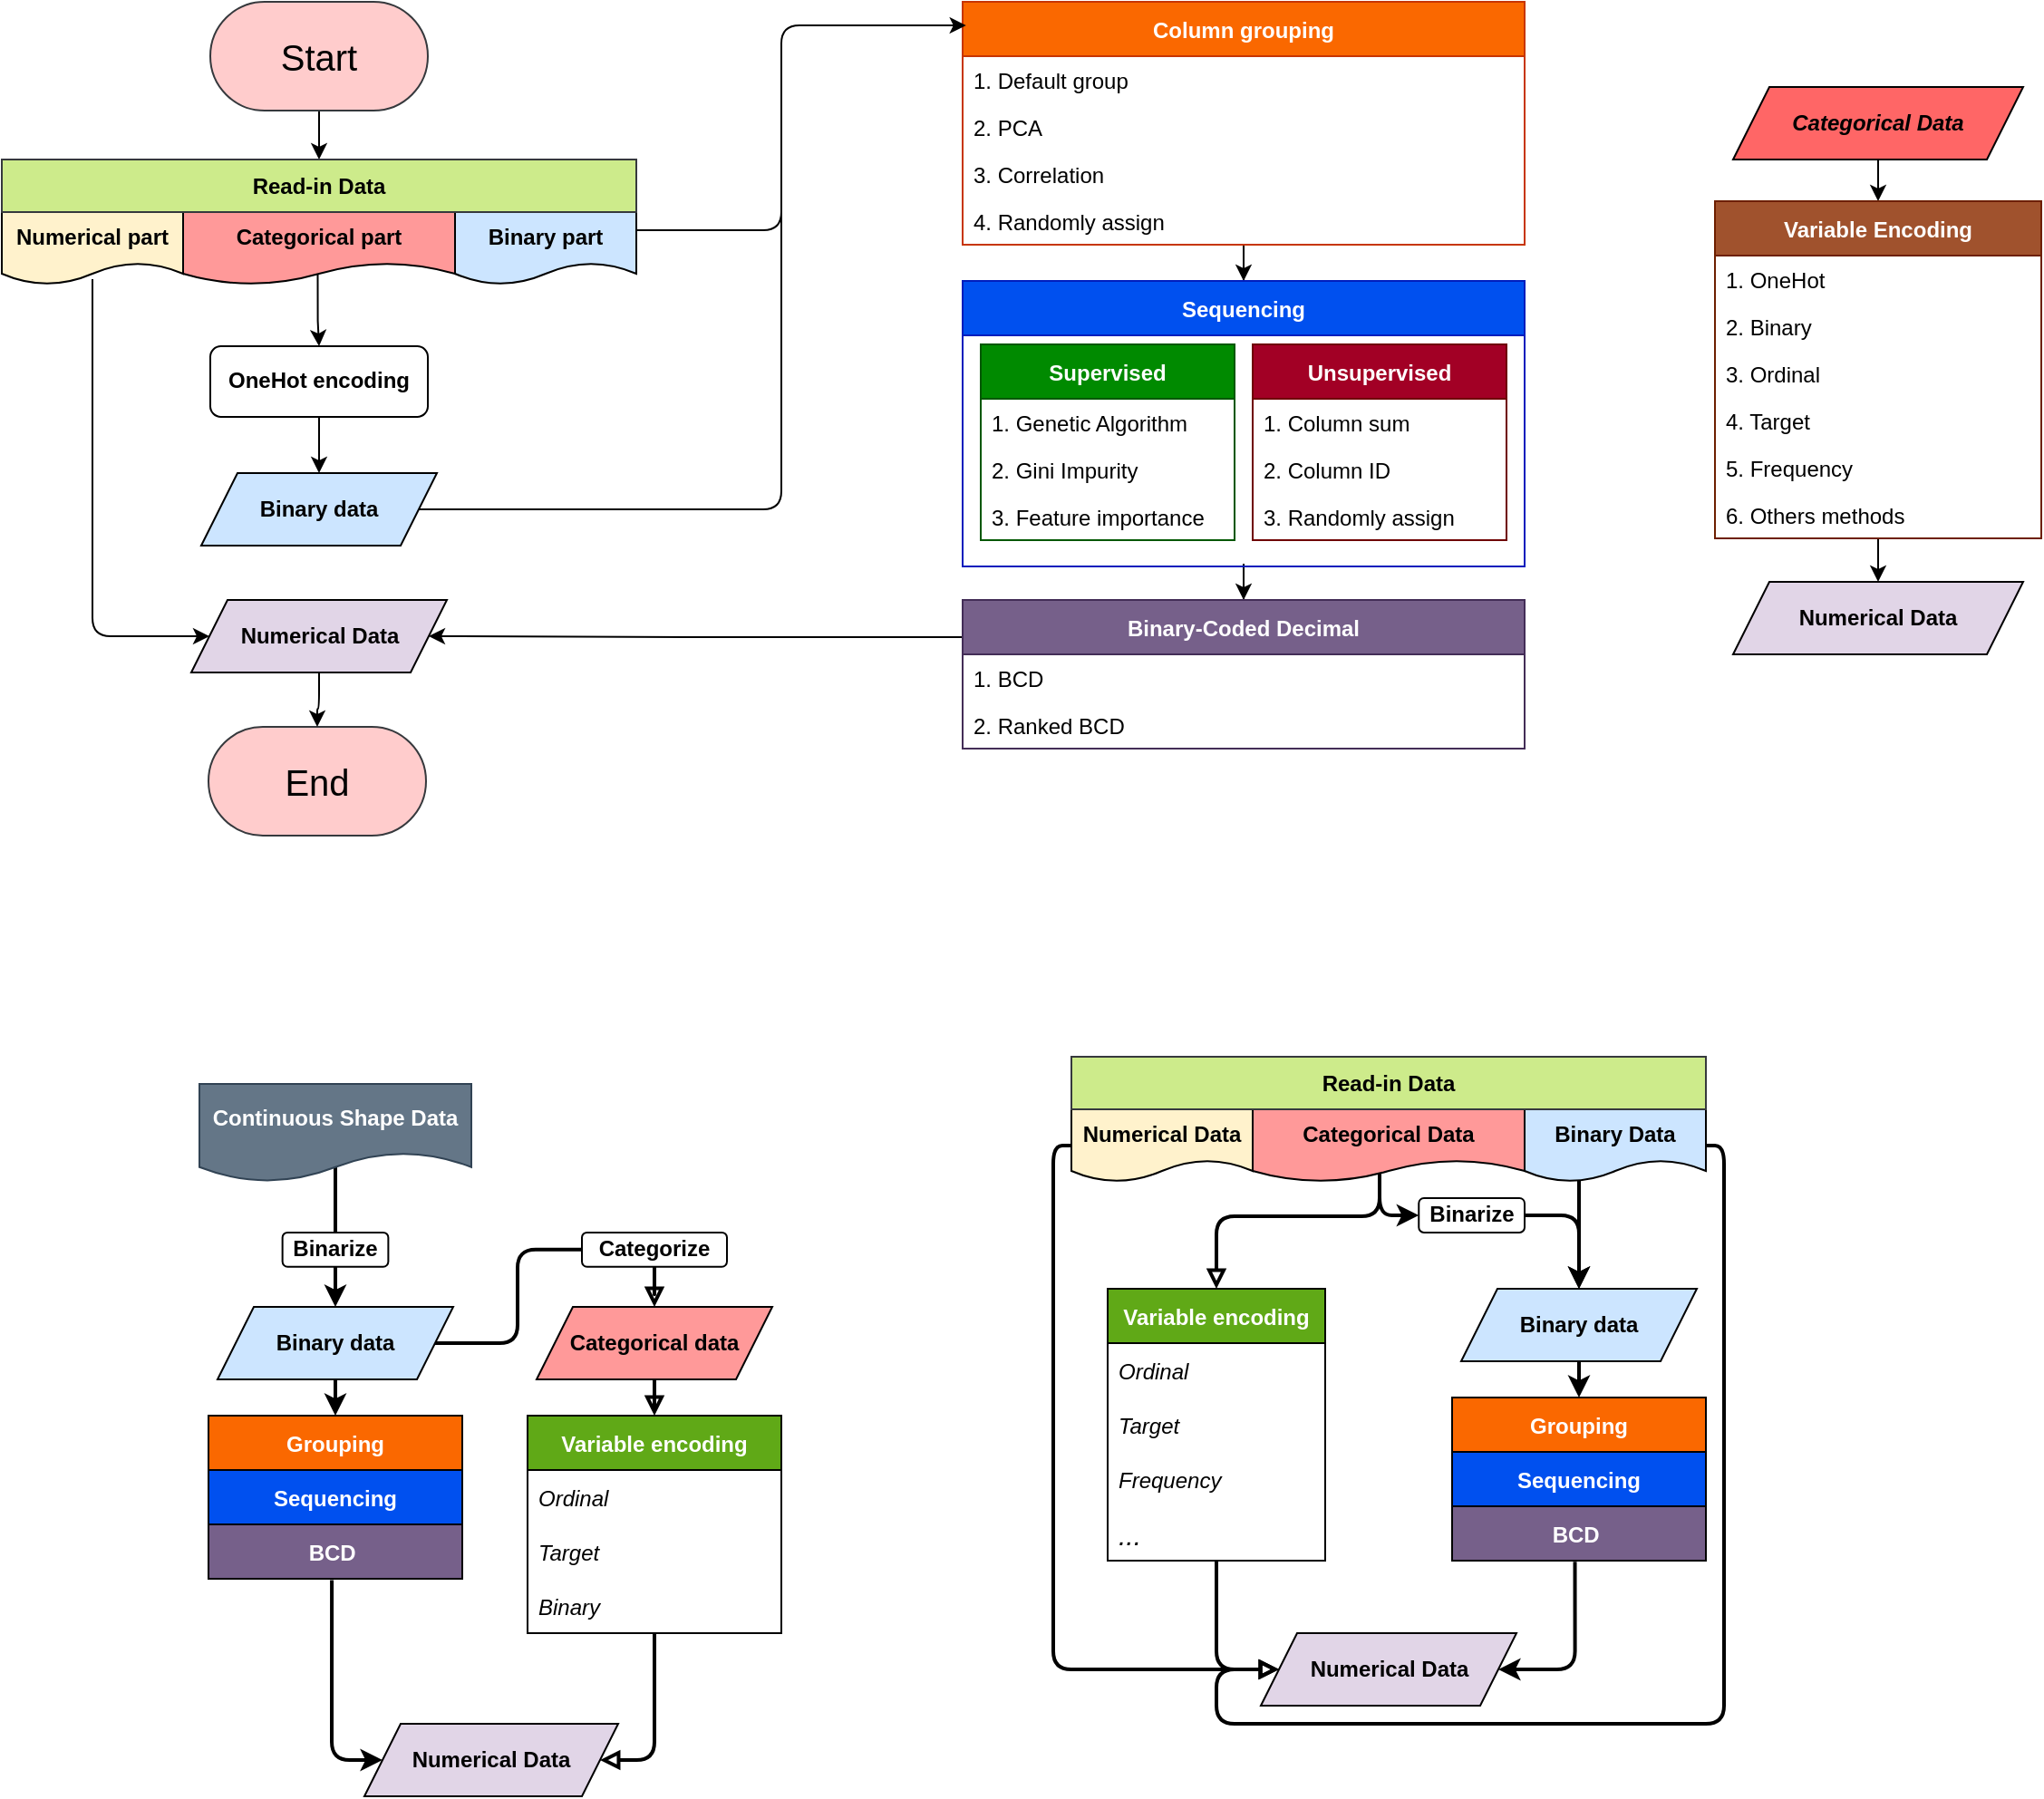 <mxfile version="20.3.0" type="device"><diagram id="C5RBs43oDa-KdzZeNtuy" name="Page-1"><mxGraphModel dx="1497" dy="902" grid="1" gridSize="10" guides="1" tooltips="1" connect="1" arrows="1" fold="1" page="1" pageScale="1" pageWidth="827" pageHeight="1169" math="0" shadow="0"><root><mxCell id="WIyWlLk6GJQsqaUBKTNV-0"/><mxCell id="WIyWlLk6GJQsqaUBKTNV-1" parent="WIyWlLk6GJQsqaUBKTNV-0"/><mxCell id="LXW2Xorpcq6iWWIyBUDd-0" value="End" style="rounded=1;whiteSpace=wrap;html=1;arcSize=50;fontSize=20;fillColor=#ffcccc;strokeColor=#36393d;fontStyle=0" parent="WIyWlLk6GJQsqaUBKTNV-1" vertex="1"><mxGeometry x="284" y="490.0" width="120" height="60" as="geometry"/></mxCell><mxCell id="jtyRlh11ROB8_dPjuYXp-7" style="edgeStyle=orthogonalEdgeStyle;rounded=0;orthogonalLoop=1;jettySize=auto;html=1;entryX=0.5;entryY=0;entryDx=0;entryDy=0;" parent="WIyWlLk6GJQsqaUBKTNV-1" source="LXW2Xorpcq6iWWIyBUDd-7" target="jtyRlh11ROB8_dPjuYXp-34" edge="1"><mxGeometry relative="1" as="geometry"><mxPoint x="345" y="189" as="targetPoint"/></mxGeometry></mxCell><mxCell id="LXW2Xorpcq6iWWIyBUDd-7" value="Start" style="rounded=1;whiteSpace=wrap;html=1;arcSize=50;fontSize=20;fillColor=#ffcccc;strokeColor=#36393d;fontStyle=0" parent="WIyWlLk6GJQsqaUBKTNV-1" vertex="1"><mxGeometry x="285" y="90" width="120" height="60" as="geometry"/></mxCell><mxCell id="jtyRlh11ROB8_dPjuYXp-10" style="edgeStyle=orthogonalEdgeStyle;rounded=1;orthogonalLoop=1;jettySize=auto;html=1;exitX=1;exitY=0.5;exitDx=0;exitDy=0;strokeColor=default;endFill=0;anchorPointDirection=1;endArrow=none;" parent="WIyWlLk6GJQsqaUBKTNV-1" source="LXW2Xorpcq6iWWIyBUDd-11" edge="1"><mxGeometry relative="1" as="geometry"><mxPoint x="600" y="190" as="targetPoint"/><Array as="points"><mxPoint x="600" y="370"/></Array></mxGeometry></mxCell><mxCell id="LXW2Xorpcq6iWWIyBUDd-11" value="Binary data" style="shape=parallelogram;perimeter=parallelogramPerimeter;whiteSpace=wrap;html=1;fixedSize=1;fillColor=#cce5ff;fontStyle=1" parent="WIyWlLk6GJQsqaUBKTNV-1" vertex="1"><mxGeometry x="280" y="350" width="130" height="40" as="geometry"/></mxCell><mxCell id="pE0J2Xnm-SNDA-2AuHpZ-0" style="edgeStyle=orthogonalEdgeStyle;rounded=0;orthogonalLoop=1;jettySize=auto;html=1;entryX=0.5;entryY=0;entryDx=0;entryDy=0;" parent="WIyWlLk6GJQsqaUBKTNV-1" source="LXW2Xorpcq6iWWIyBUDd-28" target="Igf9s9R7HYdhKMi6ysMm-11" edge="1"><mxGeometry relative="1" as="geometry"/></mxCell><mxCell id="LXW2Xorpcq6iWWIyBUDd-28" value="Column grouping" style="swimlane;fontStyle=1;childLayout=stackLayout;horizontal=1;startSize=30;horizontalStack=0;resizeParent=1;resizeParentMax=0;resizeLast=0;collapsible=1;marginBottom=0;fillColor=#fa6800;strokeColor=#C73500;fontColor=#FFFFFF;" parent="WIyWlLk6GJQsqaUBKTNV-1" vertex="1"><mxGeometry x="700" y="90" width="310" height="134" as="geometry"><mxRectangle x="384" y="20" width="120" height="26" as="alternateBounds"/></mxGeometry></mxCell><mxCell id="LXW2Xorpcq6iWWIyBUDd-29" value="1. Default group" style="text;strokeColor=none;fillColor=none;align=left;verticalAlign=top;spacingLeft=4;spacingRight=4;overflow=hidden;rotatable=0;points=[[0,0.5],[1,0.5]];portConstraint=eastwest;" parent="LXW2Xorpcq6iWWIyBUDd-28" vertex="1"><mxGeometry y="30" width="310" height="26" as="geometry"/></mxCell><mxCell id="LXW2Xorpcq6iWWIyBUDd-40" value="2. PCA" style="text;strokeColor=none;fillColor=none;align=left;verticalAlign=top;spacingLeft=4;spacingRight=4;overflow=hidden;rotatable=0;points=[[0,0.5],[1,0.5]];portConstraint=eastwest;" parent="LXW2Xorpcq6iWWIyBUDd-28" vertex="1"><mxGeometry y="56" width="310" height="26" as="geometry"/></mxCell><mxCell id="Igf9s9R7HYdhKMi6ysMm-5" value="3. Correlation" style="text;strokeColor=none;fillColor=none;align=left;verticalAlign=top;spacingLeft=4;spacingRight=4;overflow=hidden;rotatable=0;points=[[0,0.5],[1,0.5]];portConstraint=eastwest;" parent="LXW2Xorpcq6iWWIyBUDd-28" vertex="1"><mxGeometry y="82" width="310" height="26" as="geometry"/></mxCell><mxCell id="LXW2Xorpcq6iWWIyBUDd-30" value="4. Randomly assign" style="text;strokeColor=none;fillColor=none;align=left;verticalAlign=top;spacingLeft=4;spacingRight=4;overflow=hidden;rotatable=0;points=[[0,0.5],[1,0.5]];portConstraint=eastwest;" parent="LXW2Xorpcq6iWWIyBUDd-28" vertex="1"><mxGeometry y="108" width="310" height="26" as="geometry"/></mxCell><mxCell id="jtyRlh11ROB8_dPjuYXp-22" value="" style="edgeStyle=orthogonalEdgeStyle;rounded=1;orthogonalLoop=1;jettySize=auto;html=1;" parent="WIyWlLk6GJQsqaUBKTNV-1" source="LXW2Xorpcq6iWWIyBUDd-67" target="LXW2Xorpcq6iWWIyBUDd-0" edge="1"><mxGeometry relative="1" as="geometry"><mxPoint x="345" y="491.59" as="targetPoint"/></mxGeometry></mxCell><mxCell id="LXW2Xorpcq6iWWIyBUDd-67" value="&lt;span style=&quot;text-align: left;&quot;&gt;&lt;span style=&quot;font-style: normal;&quot;&gt;Numerical Data&lt;/span&gt;&lt;/span&gt;" style="shape=parallelogram;perimeter=parallelogramPerimeter;whiteSpace=wrap;html=1;fixedSize=1;fillColor=#e1d5e7;fontStyle=3;strokeColor=#000000;" parent="WIyWlLk6GJQsqaUBKTNV-1" vertex="1"><mxGeometry x="274.5" y="420" width="141" height="40" as="geometry"/></mxCell><mxCell id="Igf9s9R7HYdhKMi6ysMm-43" style="edgeStyle=orthogonalEdgeStyle;rounded=0;orthogonalLoop=1;jettySize=auto;html=1;" parent="WIyWlLk6GJQsqaUBKTNV-1" source="Igf9s9R7HYdhKMi6ysMm-11" target="Igf9s9R7HYdhKMi6ysMm-39" edge="1"><mxGeometry relative="1" as="geometry"/></mxCell><mxCell id="Igf9s9R7HYdhKMi6ysMm-11" value="Sequencing" style="swimlane;startSize=30;fontStyle=1;fillColor=#0050ef;strokeColor=#001DBC;fontColor=#ffffff;" parent="WIyWlLk6GJQsqaUBKTNV-1" vertex="1"><mxGeometry x="700" y="244" width="310" height="157.5" as="geometry"/></mxCell><mxCell id="Igf9s9R7HYdhKMi6ysMm-21" value="Supervised" style="swimlane;fontStyle=1;childLayout=stackLayout;horizontal=1;startSize=30;horizontalStack=0;resizeParent=1;resizeParentMax=0;resizeLast=0;collapsible=1;marginBottom=0;fillColor=#008a00;strokeColor=#005700;fontColor=#ffffff;" parent="Igf9s9R7HYdhKMi6ysMm-11" vertex="1"><mxGeometry x="10" y="35" width="140" height="108" as="geometry"><mxRectangle x="610" y="225" width="120" height="26" as="alternateBounds"/></mxGeometry></mxCell><mxCell id="Igf9s9R7HYdhKMi6ysMm-22" value="1. Genetic Algorithm" style="text;strokeColor=none;fillColor=none;align=left;verticalAlign=top;spacingLeft=4;spacingRight=4;overflow=hidden;rotatable=0;points=[[0,0.5],[1,0.5]];portConstraint=eastwest;" parent="Igf9s9R7HYdhKMi6ysMm-21" vertex="1"><mxGeometry y="30" width="140" height="26" as="geometry"/></mxCell><mxCell id="Igf9s9R7HYdhKMi6ysMm-23" value="2. Gini Impurity" style="text;strokeColor=none;fillColor=none;align=left;verticalAlign=top;spacingLeft=4;spacingRight=4;overflow=hidden;rotatable=0;points=[[0,0.5],[1,0.5]];portConstraint=eastwest;" parent="Igf9s9R7HYdhKMi6ysMm-21" vertex="1"><mxGeometry y="56" width="140" height="26" as="geometry"/></mxCell><mxCell id="ZHnuX_E7N0LM38JET7Q7-0" value="3. Feature importance" style="text;strokeColor=none;fillColor=none;align=left;verticalAlign=top;spacingLeft=4;spacingRight=4;overflow=hidden;rotatable=0;points=[[0,0.5],[1,0.5]];portConstraint=eastwest;" parent="Igf9s9R7HYdhKMi6ysMm-21" vertex="1"><mxGeometry y="82" width="140" height="26" as="geometry"/></mxCell><mxCell id="Igf9s9R7HYdhKMi6ysMm-25" value="Unsupervised" style="swimlane;fontStyle=1;childLayout=stackLayout;horizontal=1;startSize=30;horizontalStack=0;resizeParent=1;resizeParentMax=0;resizeLast=0;collapsible=1;marginBottom=0;fillColor=#a20025;strokeColor=#6F0000;fontColor=#ffffff;" parent="Igf9s9R7HYdhKMi6ysMm-11" vertex="1"><mxGeometry x="160" y="35" width="140" height="108" as="geometry"><mxRectangle x="610" y="225" width="120" height="26" as="alternateBounds"/></mxGeometry></mxCell><mxCell id="Igf9s9R7HYdhKMi6ysMm-26" value="1. Column sum" style="text;strokeColor=none;fillColor=none;align=left;verticalAlign=top;spacingLeft=4;spacingRight=4;overflow=hidden;rotatable=0;points=[[0,0.5],[1,0.5]];portConstraint=eastwest;" parent="Igf9s9R7HYdhKMi6ysMm-25" vertex="1"><mxGeometry y="30" width="140" height="26" as="geometry"/></mxCell><mxCell id="Igf9s9R7HYdhKMi6ysMm-27" value="2. Column ID" style="text;strokeColor=none;fillColor=none;align=left;verticalAlign=top;spacingLeft=4;spacingRight=4;overflow=hidden;rotatable=0;points=[[0,0.5],[1,0.5]];portConstraint=eastwest;" parent="Igf9s9R7HYdhKMi6ysMm-25" vertex="1"><mxGeometry y="56" width="140" height="26" as="geometry"/></mxCell><mxCell id="Igf9s9R7HYdhKMi6ysMm-28" value="3. Randomly assign" style="text;strokeColor=none;fillColor=none;align=left;verticalAlign=top;spacingLeft=4;spacingRight=4;overflow=hidden;rotatable=0;points=[[0,0.5],[1,0.5]];portConstraint=eastwest;" parent="Igf9s9R7HYdhKMi6ysMm-25" vertex="1"><mxGeometry y="82" width="140" height="26" as="geometry"/></mxCell><mxCell id="jtyRlh11ROB8_dPjuYXp-35" style="edgeStyle=orthogonalEdgeStyle;rounded=1;orthogonalLoop=1;jettySize=auto;html=1;exitX=0;exitY=0.25;exitDx=0;exitDy=0;strokeColor=default;endArrow=classic;endFill=1;entryX=1;entryY=0.5;entryDx=0;entryDy=0;" parent="WIyWlLk6GJQsqaUBKTNV-1" source="Igf9s9R7HYdhKMi6ysMm-39" target="LXW2Xorpcq6iWWIyBUDd-67" edge="1"><mxGeometry relative="1" as="geometry"><mxPoint x="460" y="490" as="targetPoint"/><Array as="points"/></mxGeometry></mxCell><mxCell id="Igf9s9R7HYdhKMi6ysMm-39" value="Binary-Coded Decimal" style="swimlane;fontStyle=1;childLayout=stackLayout;horizontal=1;startSize=30;horizontalStack=0;resizeParent=1;resizeParentMax=0;resizeLast=0;collapsible=1;marginBottom=0;fillColor=#76608a;strokeColor=#432D57;fontColor=#ffffff;" parent="WIyWlLk6GJQsqaUBKTNV-1" vertex="1"><mxGeometry x="700" y="420" width="310" height="82" as="geometry"><mxRectangle x="610" y="225" width="120" height="26" as="alternateBounds"/></mxGeometry></mxCell><mxCell id="Igf9s9R7HYdhKMi6ysMm-40" value="1. BCD " style="text;strokeColor=none;fillColor=none;align=left;verticalAlign=top;spacingLeft=4;spacingRight=4;overflow=hidden;rotatable=0;points=[[0,0.5],[1,0.5]];portConstraint=eastwest;" parent="Igf9s9R7HYdhKMi6ysMm-39" vertex="1"><mxGeometry y="30" width="310" height="26" as="geometry"/></mxCell><mxCell id="Igf9s9R7HYdhKMi6ysMm-41" value="2. Ranked BCD" style="text;strokeColor=none;fillColor=none;align=left;verticalAlign=top;spacingLeft=4;spacingRight=4;overflow=hidden;rotatable=0;points=[[0,0.5],[1,0.5]];portConstraint=eastwest;" parent="Igf9s9R7HYdhKMi6ysMm-39" vertex="1"><mxGeometry y="56" width="310" height="26" as="geometry"/></mxCell><mxCell id="ZHnuX_E7N0LM38JET7Q7-17" value="" style="edgeStyle=orthogonalEdgeStyle;rounded=0;orthogonalLoop=1;jettySize=auto;html=1;" parent="WIyWlLk6GJQsqaUBKTNV-1" source="ZHnuX_E7N0LM38JET7Q7-2" target="ZHnuX_E7N0LM38JET7Q7-7" edge="1"><mxGeometry relative="1" as="geometry"/></mxCell><mxCell id="ZHnuX_E7N0LM38JET7Q7-2" value="Categorical Data" style="shape=parallelogram;perimeter=parallelogramPerimeter;whiteSpace=wrap;html=1;fixedSize=1;fillColor=#FF6666;fontStyle=3" parent="WIyWlLk6GJQsqaUBKTNV-1" vertex="1"><mxGeometry x="1125" y="137" width="160" height="40" as="geometry"/></mxCell><mxCell id="jtyRlh11ROB8_dPjuYXp-14" style="edgeStyle=orthogonalEdgeStyle;rounded=1;orthogonalLoop=1;jettySize=auto;html=1;entryX=0;entryY=0.5;entryDx=0;entryDy=0;exitX=0.5;exitY=0.925;exitDx=0;exitDy=0;exitPerimeter=0;endArrow=classic;endFill=1;" parent="WIyWlLk6GJQsqaUBKTNV-1" source="ZHnuX_E7N0LM38JET7Q7-3" target="LXW2Xorpcq6iWWIyBUDd-67" edge="1"><mxGeometry relative="1" as="geometry"><Array as="points"><mxPoint x="220" y="440"/></Array></mxGeometry></mxCell><mxCell id="ZHnuX_E7N0LM38JET7Q7-3" value="&lt;b&gt;Numerical part&lt;/b&gt;" style="shape=document;whiteSpace=wrap;html=1;boundedLbl=1;fontFamily=Helvetica;fontSize=12;fontColor=default;align=center;strokeColor=#000000;fillColor=#fff2cc;" parent="WIyWlLk6GJQsqaUBKTNV-1" vertex="1"><mxGeometry x="170" y="206" width="100" height="40" as="geometry"/></mxCell><mxCell id="yr26iW7ESLN6CjTI4wyb-2" style="edgeStyle=orthogonalEdgeStyle;rounded=1;orthogonalLoop=1;jettySize=auto;html=1;entryX=0.006;entryY=0.097;entryDx=0;entryDy=0;entryPerimeter=0;endArrow=classic;endFill=1;exitX=1;exitY=0.25;exitDx=0;exitDy=0;" parent="WIyWlLk6GJQsqaUBKTNV-1" source="ZHnuX_E7N0LM38JET7Q7-4" target="LXW2Xorpcq6iWWIyBUDd-28" edge="1"><mxGeometry relative="1" as="geometry"><Array as="points"><mxPoint x="600" y="216"/><mxPoint x="600" y="103"/></Array></mxGeometry></mxCell><mxCell id="ZHnuX_E7N0LM38JET7Q7-4" value="&lt;b&gt;Binary part&lt;/b&gt;" style="shape=document;whiteSpace=wrap;html=1;boundedLbl=1;fontFamily=Helvetica;fontSize=12;fontColor=default;align=center;strokeColor=default;fillColor=#cce5ff;" parent="WIyWlLk6GJQsqaUBKTNV-1" vertex="1"><mxGeometry x="420" y="206" width="100" height="40" as="geometry"/></mxCell><mxCell id="jtyRlh11ROB8_dPjuYXp-1" value="" style="edgeStyle=orthogonalEdgeStyle;rounded=0;orthogonalLoop=1;jettySize=auto;html=1;" parent="WIyWlLk6GJQsqaUBKTNV-1" source="ZHnuX_E7N0LM38JET7Q7-6" target="LXW2Xorpcq6iWWIyBUDd-11" edge="1"><mxGeometry relative="1" as="geometry"/></mxCell><mxCell id="ZHnuX_E7N0LM38JET7Q7-6" value="OneHot encoding" style="rounded=1;whiteSpace=wrap;html=1;fontSize=12;glass=0;strokeWidth=1;shadow=0;fontStyle=1" parent="WIyWlLk6GJQsqaUBKTNV-1" vertex="1"><mxGeometry x="285" y="280" width="120" height="38.94" as="geometry"/></mxCell><mxCell id="ZHnuX_E7N0LM38JET7Q7-18" value="" style="edgeStyle=orthogonalEdgeStyle;rounded=0;orthogonalLoop=1;jettySize=auto;html=1;" parent="WIyWlLk6GJQsqaUBKTNV-1" source="ZHnuX_E7N0LM38JET7Q7-7" target="ZHnuX_E7N0LM38JET7Q7-15" edge="1"><mxGeometry relative="1" as="geometry"/></mxCell><mxCell id="ZHnuX_E7N0LM38JET7Q7-7" value="Variable Encoding" style="swimlane;fontStyle=1;childLayout=stackLayout;horizontal=1;startSize=30;horizontalStack=0;resizeParent=1;resizeParentMax=0;resizeLast=0;collapsible=1;marginBottom=0;fillColor=#a0522d;strokeColor=#6D1F00;fontColor=#ffffff;" parent="WIyWlLk6GJQsqaUBKTNV-1" vertex="1"><mxGeometry x="1115" y="200" width="180" height="186" as="geometry"><mxRectangle x="610" y="225" width="120" height="26" as="alternateBounds"/></mxGeometry></mxCell><mxCell id="ZHnuX_E7N0LM38JET7Q7-8" value="1. OneHot " style="text;strokeColor=none;fillColor=none;align=left;verticalAlign=top;spacingLeft=4;spacingRight=4;overflow=hidden;rotatable=0;points=[[0,0.5],[1,0.5]];portConstraint=eastwest;" parent="ZHnuX_E7N0LM38JET7Q7-7" vertex="1"><mxGeometry y="30" width="180" height="26" as="geometry"/></mxCell><mxCell id="ZHnuX_E7N0LM38JET7Q7-9" value="2. Binary" style="text;strokeColor=none;fillColor=none;align=left;verticalAlign=top;spacingLeft=4;spacingRight=4;overflow=hidden;rotatable=0;points=[[0,0.5],[1,0.5]];portConstraint=eastwest;" parent="ZHnuX_E7N0LM38JET7Q7-7" vertex="1"><mxGeometry y="56" width="180" height="26" as="geometry"/></mxCell><mxCell id="ZHnuX_E7N0LM38JET7Q7-10" value="3. Ordinal" style="text;strokeColor=none;fillColor=none;align=left;verticalAlign=top;spacingLeft=4;spacingRight=4;overflow=hidden;rotatable=0;points=[[0,0.5],[1,0.5]];portConstraint=eastwest;" parent="ZHnuX_E7N0LM38JET7Q7-7" vertex="1"><mxGeometry y="82" width="180" height="26" as="geometry"/></mxCell><mxCell id="ZHnuX_E7N0LM38JET7Q7-11" value="4. Target" style="text;strokeColor=none;fillColor=none;align=left;verticalAlign=top;spacingLeft=4;spacingRight=4;overflow=hidden;rotatable=0;points=[[0,0.5],[1,0.5]];portConstraint=eastwest;" parent="ZHnuX_E7N0LM38JET7Q7-7" vertex="1"><mxGeometry y="108" width="180" height="26" as="geometry"/></mxCell><mxCell id="ZHnuX_E7N0LM38JET7Q7-14" value="5. Frequency" style="text;strokeColor=none;fillColor=none;align=left;verticalAlign=top;spacingLeft=4;spacingRight=4;overflow=hidden;rotatable=0;points=[[0,0.5],[1,0.5]];portConstraint=eastwest;" parent="ZHnuX_E7N0LM38JET7Q7-7" vertex="1"><mxGeometry y="134" width="180" height="26" as="geometry"/></mxCell><mxCell id="ZHnuX_E7N0LM38JET7Q7-20" value="6. Others methods" style="text;strokeColor=none;fillColor=none;align=left;verticalAlign=top;spacingLeft=4;spacingRight=4;overflow=hidden;rotatable=0;points=[[0,0.5],[1,0.5]];portConstraint=eastwest;" parent="ZHnuX_E7N0LM38JET7Q7-7" vertex="1"><mxGeometry y="160" width="180" height="26" as="geometry"/></mxCell><mxCell id="ZHnuX_E7N0LM38JET7Q7-15" value="&lt;span style=&quot;font-style: normal; text-align: left;&quot;&gt;Numerical Data&lt;/span&gt;" style="shape=parallelogram;perimeter=parallelogramPerimeter;whiteSpace=wrap;html=1;fixedSize=1;fillColor=#e1d5e7;fontStyle=3;strokeColor=#000000;" parent="WIyWlLk6GJQsqaUBKTNV-1" vertex="1"><mxGeometry x="1125" y="410" width="160" height="40" as="geometry"/></mxCell><mxCell id="jtyRlh11ROB8_dPjuYXp-2" value="" style="edgeStyle=orthogonalEdgeStyle;rounded=0;orthogonalLoop=1;jettySize=auto;html=1;exitX=0.495;exitY=0.854;exitDx=0;exitDy=0;exitPerimeter=0;" parent="WIyWlLk6GJQsqaUBKTNV-1" source="jtyRlh11ROB8_dPjuYXp-0" target="ZHnuX_E7N0LM38JET7Q7-6" edge="1"><mxGeometry relative="1" as="geometry"/></mxCell><mxCell id="jtyRlh11ROB8_dPjuYXp-0" value="&lt;b&gt;Categorical part&lt;/b&gt;" style="shape=document;whiteSpace=wrap;html=1;boundedLbl=1;fontFamily=Helvetica;fontSize=12;align=center;strokeColor=#000000;fillColor=#FF9999;" parent="WIyWlLk6GJQsqaUBKTNV-1" vertex="1"><mxGeometry x="270" y="206" width="150" height="40" as="geometry"/></mxCell><mxCell id="jtyRlh11ROB8_dPjuYXp-34" value="Read-in Data" style="rounded=0;whiteSpace=wrap;html=1;strokeColor=#36393d;fillColor=#cdeb8b;fontStyle=1" parent="WIyWlLk6GJQsqaUBKTNV-1" vertex="1"><mxGeometry x="170" y="177" width="350" height="29" as="geometry"/></mxCell><mxCell id="tAk2v4RIAFTzkGkOyTKp-6" value="" style="edgeStyle=orthogonalEdgeStyle;orthogonalLoop=1;jettySize=auto;html=1;rounded=1;exitX=0.5;exitY=0;exitDx=0;exitDy=0;strokeWidth=2;endArrow=none;endFill=0;" parent="WIyWlLk6GJQsqaUBKTNV-1" source="tAk2v4RIAFTzkGkOyTKp-4" target="tAk2v4RIAFTzkGkOyTKp-5" edge="1"><mxGeometry relative="1" as="geometry"><Array as="points"><mxPoint x="354" y="700"/><mxPoint x="354" y="700"/></Array></mxGeometry></mxCell><mxCell id="tAk2v4RIAFTzkGkOyTKp-4" value="&lt;b&gt;Continuous Shape Data&lt;/b&gt;" style="shape=document;whiteSpace=wrap;html=1;boundedLbl=1;fontFamily=Helvetica;fontSize=12;align=center;strokeColor=#314354;fillColor=#647687;fontColor=#ffffff;" parent="WIyWlLk6GJQsqaUBKTNV-1" vertex="1"><mxGeometry x="279" y="687" width="150" height="54" as="geometry"/></mxCell><mxCell id="tAk2v4RIAFTzkGkOyTKp-25" value="" style="edgeStyle=orthogonalEdgeStyle;rounded=1;orthogonalLoop=1;jettySize=auto;html=1;fontColor=#000000;strokeWidth=2;" parent="WIyWlLk6GJQsqaUBKTNV-1" source="tAk2v4RIAFTzkGkOyTKp-5" target="tAk2v4RIAFTzkGkOyTKp-15" edge="1"><mxGeometry relative="1" as="geometry"/></mxCell><mxCell id="tAk2v4RIAFTzkGkOyTKp-5" value="Binarize" style="rounded=1;whiteSpace=wrap;html=1;fontSize=12;glass=0;strokeWidth=1;shadow=0;fontStyle=1" parent="WIyWlLk6GJQsqaUBKTNV-1" vertex="1"><mxGeometry x="324.82" y="768.94" width="58.37" height="18.94" as="geometry"/></mxCell><mxCell id="tAk2v4RIAFTzkGkOyTKp-26" value="" style="edgeStyle=orthogonalEdgeStyle;rounded=1;orthogonalLoop=1;jettySize=auto;html=1;fontColor=#000000;entryX=0.5;entryY=0;entryDx=0;entryDy=0;strokeWidth=2;endArrow=block;endFill=0;" parent="WIyWlLk6GJQsqaUBKTNV-1" source="tAk2v4RIAFTzkGkOyTKp-7" target="tAk2v4RIAFTzkGkOyTKp-16" edge="1"><mxGeometry relative="1" as="geometry"/></mxCell><mxCell id="tAk2v4RIAFTzkGkOyTKp-7" value="Categorize" style="rounded=1;whiteSpace=wrap;html=1;fontSize=12;glass=0;strokeWidth=1;shadow=0;fontStyle=1" parent="WIyWlLk6GJQsqaUBKTNV-1" vertex="1"><mxGeometry x="490" y="768.94" width="80" height="18.94" as="geometry"/></mxCell><mxCell id="tAk2v4RIAFTzkGkOyTKp-12" value="Grouping" style="text;strokeColor=#000000;fillColor=#fa6800;align=center;verticalAlign=middle;spacingLeft=4;spacingRight=4;overflow=hidden;points=[[0,0.5],[1,0.5]];portConstraint=eastwest;rotatable=0;fontColor=#FFFFFF;fontStyle=1" parent="WIyWlLk6GJQsqaUBKTNV-1" vertex="1"><mxGeometry x="284" y="870" width="140" height="30" as="geometry"/></mxCell><mxCell id="tAk2v4RIAFTzkGkOyTKp-13" value="Sequencing" style="text;strokeColor=#000000;fillColor=#0050ef;align=center;verticalAlign=middle;spacingLeft=4;spacingRight=4;overflow=hidden;points=[[0,0.5],[1,0.5]];portConstraint=eastwest;rotatable=0;fontColor=#ffffff;fontStyle=1" parent="WIyWlLk6GJQsqaUBKTNV-1" vertex="1"><mxGeometry x="284" y="900" width="140" height="30" as="geometry"/></mxCell><mxCell id="tAk2v4RIAFTzkGkOyTKp-14" value="BCD " style="text;strokeColor=#000000;fillColor=#76608a;align=center;verticalAlign=middle;spacingLeft=4;spacingRight=4;overflow=hidden;points=[[0,0.5],[1,0.5]];portConstraint=eastwest;rotatable=0;fontColor=#ffffff;fontStyle=1" parent="WIyWlLk6GJQsqaUBKTNV-1" vertex="1"><mxGeometry x="284" y="930" width="140" height="30" as="geometry"/></mxCell><mxCell id="tAk2v4RIAFTzkGkOyTKp-27" value="" style="edgeStyle=orthogonalEdgeStyle;rounded=1;orthogonalLoop=1;jettySize=auto;html=1;fontColor=#000000;strokeWidth=2;" parent="WIyWlLk6GJQsqaUBKTNV-1" source="tAk2v4RIAFTzkGkOyTKp-15" edge="1"><mxGeometry relative="1" as="geometry"><mxPoint x="354" y="870" as="targetPoint"/></mxGeometry></mxCell><mxCell id="tAk2v4RIAFTzkGkOyTKp-31" style="edgeStyle=orthogonalEdgeStyle;rounded=1;orthogonalLoop=1;jettySize=auto;html=1;entryX=0;entryY=0.5;entryDx=0;entryDy=0;fontColor=#000000;strokeWidth=2;endArrow=none;endFill=0;" parent="WIyWlLk6GJQsqaUBKTNV-1" source="tAk2v4RIAFTzkGkOyTKp-15" target="tAk2v4RIAFTzkGkOyTKp-7" edge="1"><mxGeometry relative="1" as="geometry"/></mxCell><mxCell id="tAk2v4RIAFTzkGkOyTKp-15" value="Binary data" style="shape=parallelogram;perimeter=parallelogramPerimeter;whiteSpace=wrap;html=1;fixedSize=1;fillColor=#cce5ff;fontStyle=1" parent="WIyWlLk6GJQsqaUBKTNV-1" vertex="1"><mxGeometry x="289" y="810" width="130" height="40" as="geometry"/></mxCell><mxCell id="tAk2v4RIAFTzkGkOyTKp-28" value="" style="edgeStyle=orthogonalEdgeStyle;rounded=1;orthogonalLoop=1;jettySize=auto;html=1;fontColor=#000000;entryX=0.5;entryY=0;entryDx=0;entryDy=0;strokeWidth=2;endArrow=block;endFill=0;" parent="WIyWlLk6GJQsqaUBKTNV-1" source="tAk2v4RIAFTzkGkOyTKp-16" target="tAk2v4RIAFTzkGkOyTKp-18" edge="1"><mxGeometry relative="1" as="geometry"/></mxCell><mxCell id="tAk2v4RIAFTzkGkOyTKp-16" value="Categorical data" style="shape=parallelogram;perimeter=parallelogramPerimeter;whiteSpace=wrap;html=1;fixedSize=1;fillColor=#FF9999;fontStyle=1;strokeColor=#000000;" parent="WIyWlLk6GJQsqaUBKTNV-1" vertex="1"><mxGeometry x="465" y="810" width="130" height="40" as="geometry"/></mxCell><mxCell id="tAk2v4RIAFTzkGkOyTKp-29" style="edgeStyle=orthogonalEdgeStyle;rounded=1;orthogonalLoop=1;jettySize=auto;html=1;fontColor=#000000;strokeWidth=2;entryX=1;entryY=0.5;entryDx=0;entryDy=0;endArrow=block;endFill=0;" parent="WIyWlLk6GJQsqaUBKTNV-1" source="tAk2v4RIAFTzkGkOyTKp-18" target="tAk2v4RIAFTzkGkOyTKp-23" edge="1"><mxGeometry relative="1" as="geometry"><Array as="points"><mxPoint x="530" y="1060"/></Array></mxGeometry></mxCell><mxCell id="tAk2v4RIAFTzkGkOyTKp-18" value="Variable encoding" style="swimlane;fontStyle=1;childLayout=stackLayout;horizontal=1;startSize=30;horizontalStack=0;resizeParent=1;resizeParentMax=0;resizeLast=0;collapsible=1;marginBottom=0;fillColor=#60a917;fontColor=#ffffff;strokeColor=#000000;" parent="WIyWlLk6GJQsqaUBKTNV-1" vertex="1"><mxGeometry x="460" y="870" width="140" height="120" as="geometry"/></mxCell><mxCell id="tAk2v4RIAFTzkGkOyTKp-19" value="Ordinal" style="text;strokeColor=none;fillColor=none;align=left;verticalAlign=middle;spacingLeft=4;spacingRight=4;overflow=hidden;points=[[0,0.5],[1,0.5]];portConstraint=eastwest;rotatable=0;fontColor=#000000;fontStyle=2" parent="tAk2v4RIAFTzkGkOyTKp-18" vertex="1"><mxGeometry y="30" width="140" height="30" as="geometry"/></mxCell><mxCell id="tAk2v4RIAFTzkGkOyTKp-21" value="Target" style="text;strokeColor=none;fillColor=none;align=left;verticalAlign=middle;spacingLeft=4;spacingRight=4;overflow=hidden;points=[[0,0.5],[1,0.5]];portConstraint=eastwest;rotatable=0;fontColor=#000000;fontStyle=2" parent="tAk2v4RIAFTzkGkOyTKp-18" vertex="1"><mxGeometry y="60" width="140" height="30" as="geometry"/></mxCell><mxCell id="tAk2v4RIAFTzkGkOyTKp-22" value="Binary" style="text;strokeColor=none;fillColor=none;align=left;verticalAlign=middle;spacingLeft=4;spacingRight=4;overflow=hidden;points=[[0,0.5],[1,0.5]];portConstraint=eastwest;rotatable=0;fontColor=#000000;fontStyle=2" parent="tAk2v4RIAFTzkGkOyTKp-18" vertex="1"><mxGeometry y="90" width="140" height="30" as="geometry"/></mxCell><mxCell id="tAk2v4RIAFTzkGkOyTKp-23" value="&lt;span style=&quot;text-align: left;&quot;&gt;&lt;span style=&quot;font-style: normal;&quot;&gt;Numerical Data&lt;/span&gt;&lt;/span&gt;" style="shape=parallelogram;perimeter=parallelogramPerimeter;whiteSpace=wrap;html=1;fixedSize=1;fillColor=#e1d5e7;fontStyle=3;strokeColor=#000000;" parent="WIyWlLk6GJQsqaUBKTNV-1" vertex="1"><mxGeometry x="370" y="1040" width="140" height="40" as="geometry"/></mxCell><mxCell id="tAk2v4RIAFTzkGkOyTKp-30" style="edgeStyle=orthogonalEdgeStyle;rounded=1;orthogonalLoop=1;jettySize=auto;html=1;fontColor=#000000;exitX=0.486;exitY=1.024;exitDx=0;exitDy=0;exitPerimeter=0;entryX=0;entryY=0.5;entryDx=0;entryDy=0;strokeWidth=2;" parent="WIyWlLk6GJQsqaUBKTNV-1" source="tAk2v4RIAFTzkGkOyTKp-14" target="tAk2v4RIAFTzkGkOyTKp-23" edge="1"><mxGeometry relative="1" as="geometry"><mxPoint x="540.034" y="1000" as="sourcePoint"/><mxPoint x="455" y="1050" as="targetPoint"/><Array as="points"><mxPoint x="352" y="1060"/></Array></mxGeometry></mxCell><mxCell id="tAk2v4RIAFTzkGkOyTKp-59" style="edgeStyle=orthogonalEdgeStyle;orthogonalLoop=1;jettySize=auto;html=1;entryX=0;entryY=0.5;entryDx=0;entryDy=0;exitX=0;exitY=0.5;exitDx=0;exitDy=0;endArrow=block;endFill=0;strokeColor=#000000;strokeWidth=2;sketch=0;shadow=0;rounded=1;startArrow=none;startFill=0;" parent="WIyWlLk6GJQsqaUBKTNV-1" source="tAk2v4RIAFTzkGkOyTKp-60" target="tAk2v4RIAFTzkGkOyTKp-72" edge="1"><mxGeometry relative="1" as="geometry"><Array as="points"><mxPoint x="750" y="721"/><mxPoint x="750" y="1010"/></Array><mxPoint x="840" y="1010" as="targetPoint"/></mxGeometry></mxCell><mxCell id="tAk2v4RIAFTzkGkOyTKp-60" value="&lt;b&gt;Numerical Data&lt;/b&gt;" style="shape=document;whiteSpace=wrap;html=1;boundedLbl=1;fontFamily=Helvetica;fontSize=12;fontColor=default;align=center;strokeColor=#000000;fillColor=#fff2cc;" parent="WIyWlLk6GJQsqaUBKTNV-1" vertex="1"><mxGeometry x="760" y="701" width="100" height="40" as="geometry"/></mxCell><mxCell id="tAk2v4RIAFTzkGkOyTKp-78" style="edgeStyle=orthogonalEdgeStyle;orthogonalLoop=1;jettySize=auto;html=1;exitX=1;exitY=0.5;exitDx=0;exitDy=0;entryX=0.5;entryY=0;entryDx=0;entryDy=0;fontColor=#000000;strokeColor=#000000;strokeWidth=2;sketch=0;shadow=0;rounded=1;endArrow=classic;endFill=1;" parent="WIyWlLk6GJQsqaUBKTNV-1" source="tAk2v4RIAFTzkGkOyTKp-62" target="tAk2v4RIAFTzkGkOyTKp-87" edge="1"><mxGeometry relative="1" as="geometry"><Array as="points"><mxPoint x="1040" y="721"/></Array></mxGeometry></mxCell><mxCell id="tAk2v4RIAFTzkGkOyTKp-90" style="edgeStyle=orthogonalEdgeStyle;orthogonalLoop=1;jettySize=auto;html=1;labelBorderColor=default;fontSize=15;fontColor=#000000;entryX=0;entryY=0.5;entryDx=0;entryDy=0;strokeColor=#000000;strokeWidth=2;sketch=0;shadow=0;rounded=1;startArrow=none;startFill=0;endArrow=block;endFill=0;" parent="WIyWlLk6GJQsqaUBKTNV-1" source="tAk2v4RIAFTzkGkOyTKp-62" target="tAk2v4RIAFTzkGkOyTKp-72" edge="1"><mxGeometry relative="1" as="geometry"><mxPoint x="760" y="1040" as="targetPoint"/><Array as="points"><mxPoint x="1120" y="721"/><mxPoint x="1120" y="1040"/><mxPoint x="840" y="1040"/><mxPoint x="840" y="1010"/></Array></mxGeometry></mxCell><mxCell id="tAk2v4RIAFTzkGkOyTKp-62" value="&lt;b&gt;Binary Data&lt;/b&gt;" style="shape=document;whiteSpace=wrap;html=1;boundedLbl=1;fontFamily=Helvetica;fontSize=12;fontColor=default;align=center;strokeColor=default;fillColor=#cce5ff;" parent="WIyWlLk6GJQsqaUBKTNV-1" vertex="1"><mxGeometry x="1010" y="701" width="100" height="40" as="geometry"/></mxCell><mxCell id="tAk2v4RIAFTzkGkOyTKp-85" style="edgeStyle=orthogonalEdgeStyle;orthogonalLoop=1;jettySize=auto;html=1;entryX=0.5;entryY=0;entryDx=0;entryDy=0;entryPerimeter=0;fontColor=#000000;startArrow=none;strokeColor=#000000;strokeWidth=2;sketch=0;shadow=0;rounded=1;endArrow=classic;endFill=1;" parent="WIyWlLk6GJQsqaUBKTNV-1" source="tAk2v4RIAFTzkGkOyTKp-87" target="tAk2v4RIAFTzkGkOyTKp-68" edge="1"><mxGeometry relative="1" as="geometry"><mxPoint x="1040" y="818.94" as="sourcePoint"/></mxGeometry></mxCell><mxCell id="tAk2v4RIAFTzkGkOyTKp-77" style="edgeStyle=orthogonalEdgeStyle;orthogonalLoop=1;jettySize=auto;html=1;exitX=0.424;exitY=1.029;exitDx=0;exitDy=0;entryX=0.5;entryY=0;entryDx=0;entryDy=0;fontColor=#000000;strokeColor=#000000;strokeWidth=2;sketch=0;shadow=0;rounded=1;startArrow=none;startFill=0;endArrow=block;endFill=0;exitPerimeter=0;" parent="WIyWlLk6GJQsqaUBKTNV-1" source="tAk2v4RIAFTzkGkOyTKp-67" target="tAk2v4RIAFTzkGkOyTKp-73" edge="1"><mxGeometry relative="1" as="geometry"><Array as="points"><mxPoint x="930" y="702"/><mxPoint x="930" y="760"/><mxPoint x="840" y="760"/></Array></mxGeometry></mxCell><mxCell id="tAk2v4RIAFTzkGkOyTKp-95" style="edgeStyle=orthogonalEdgeStyle;rounded=1;sketch=0;orthogonalLoop=1;jettySize=auto;html=1;exitX=0.75;exitY=0;exitDx=0;exitDy=0;entryX=0;entryY=0.5;entryDx=0;entryDy=0;shadow=0;labelBorderColor=default;strokeColor=#000000;strokeWidth=2;fontSize=12;fontColor=#000000;startArrow=none;startFill=0;endArrow=classic;endFill=1;" parent="WIyWlLk6GJQsqaUBKTNV-1" source="tAk2v4RIAFTzkGkOyTKp-66" target="tAk2v4RIAFTzkGkOyTKp-93" edge="1"><mxGeometry relative="1" as="geometry"><Array as="points"><mxPoint x="956" y="701"/><mxPoint x="930" y="700"/><mxPoint x="930" y="760"/></Array></mxGeometry></mxCell><mxCell id="tAk2v4RIAFTzkGkOyTKp-66" value="&lt;b&gt;Categorical Data&lt;/b&gt;" style="shape=document;whiteSpace=wrap;html=1;boundedLbl=1;fontFamily=Helvetica;fontSize=12;align=center;strokeColor=#000000;fillColor=#FF9999;" parent="WIyWlLk6GJQsqaUBKTNV-1" vertex="1"><mxGeometry x="860" y="701" width="150" height="40" as="geometry"/></mxCell><mxCell id="tAk2v4RIAFTzkGkOyTKp-67" value="Read-in Data" style="rounded=0;whiteSpace=wrap;html=1;strokeColor=#36393d;fillColor=#cdeb8b;fontStyle=1" parent="WIyWlLk6GJQsqaUBKTNV-1" vertex="1"><mxGeometry x="760" y="672" width="350" height="29" as="geometry"/></mxCell><mxCell id="tAk2v4RIAFTzkGkOyTKp-68" value="Grouping" style="text;strokeColor=default;fillColor=#fa6800;align=center;verticalAlign=middle;spacingLeft=4;spacingRight=4;overflow=hidden;points=[[0,0.5],[1,0.5]];portConstraint=eastwest;rotatable=0;fontColor=#FFFFFF;fontStyle=1" parent="WIyWlLk6GJQsqaUBKTNV-1" vertex="1"><mxGeometry x="970" y="860" width="140" height="30" as="geometry"/></mxCell><mxCell id="tAk2v4RIAFTzkGkOyTKp-69" value="Sequencing" style="text;strokeColor=default;fillColor=#0050ef;align=center;verticalAlign=middle;spacingLeft=4;spacingRight=4;overflow=hidden;points=[[0,0.5],[1,0.5]];portConstraint=eastwest;rotatable=0;fontColor=#ffffff;fontStyle=1" parent="WIyWlLk6GJQsqaUBKTNV-1" vertex="1"><mxGeometry x="970" y="890" width="140" height="30" as="geometry"/></mxCell><mxCell id="tAk2v4RIAFTzkGkOyTKp-70" value="BCD " style="text;strokeColor=default;fillColor=#76608a;align=center;verticalAlign=middle;spacingLeft=4;spacingRight=4;overflow=hidden;points=[[0,0.5],[1,0.5]];portConstraint=eastwest;rotatable=0;fontColor=#ffffff;fontStyle=1" parent="WIyWlLk6GJQsqaUBKTNV-1" vertex="1"><mxGeometry x="970" y="920" width="140" height="30" as="geometry"/></mxCell><mxCell id="tAk2v4RIAFTzkGkOyTKp-72" value="&lt;span style=&quot;text-align: left;&quot;&gt;&lt;span style=&quot;font-style: normal;&quot;&gt;Numerical Data&lt;/span&gt;&lt;/span&gt;" style="shape=parallelogram;perimeter=parallelogramPerimeter;whiteSpace=wrap;html=1;fixedSize=1;fillColor=#e1d5e7;fontStyle=3;strokeColor=#000000;" parent="WIyWlLk6GJQsqaUBKTNV-1" vertex="1"><mxGeometry x="864.5" y="990" width="141" height="40" as="geometry"/></mxCell><mxCell id="tAk2v4RIAFTzkGkOyTKp-79" style="edgeStyle=orthogonalEdgeStyle;orthogonalLoop=1;jettySize=auto;html=1;fontColor=#000000;entryX=0;entryY=0.5;entryDx=0;entryDy=0;strokeColor=#000000;strokeWidth=2;sketch=0;shadow=0;rounded=1;startArrow=none;startFill=0;endArrow=block;endFill=0;" parent="WIyWlLk6GJQsqaUBKTNV-1" source="tAk2v4RIAFTzkGkOyTKp-73" target="tAk2v4RIAFTzkGkOyTKp-72" edge="1"><mxGeometry relative="1" as="geometry"><mxPoint x="870" y="1040" as="targetPoint"/><Array as="points"><mxPoint x="840" y="1010"/></Array></mxGeometry></mxCell><mxCell id="tAk2v4RIAFTzkGkOyTKp-73" value="Variable encoding" style="swimlane;fontStyle=1;childLayout=stackLayout;horizontal=1;startSize=30;horizontalStack=0;resizeParent=1;resizeParentMax=0;resizeLast=0;collapsible=1;marginBottom=0;fillColor=#60a917;fontColor=#ffffff;strokeColor=#000000;" parent="WIyWlLk6GJQsqaUBKTNV-1" vertex="1"><mxGeometry x="780" y="800" width="120" height="150" as="geometry"/></mxCell><mxCell id="tAk2v4RIAFTzkGkOyTKp-74" value="Ordinal" style="text;strokeColor=none;fillColor=none;align=left;verticalAlign=middle;spacingLeft=4;spacingRight=4;overflow=hidden;points=[[0,0.5],[1,0.5]];portConstraint=eastwest;rotatable=0;fontColor=#000000;fontSize=12;fontStyle=2" parent="tAk2v4RIAFTzkGkOyTKp-73" vertex="1"><mxGeometry y="30" width="120" height="30" as="geometry"/></mxCell><mxCell id="tAk2v4RIAFTzkGkOyTKp-75" value="Target" style="text;strokeColor=none;fillColor=none;align=left;verticalAlign=middle;spacingLeft=4;spacingRight=4;overflow=hidden;points=[[0,0.5],[1,0.5]];portConstraint=eastwest;rotatable=0;fontColor=#000000;fontSize=12;fontStyle=2" parent="tAk2v4RIAFTzkGkOyTKp-73" vertex="1"><mxGeometry y="60" width="120" height="30" as="geometry"/></mxCell><mxCell id="tAk2v4RIAFTzkGkOyTKp-76" value="Frequency" style="text;strokeColor=none;fillColor=none;align=left;verticalAlign=middle;spacingLeft=4;spacingRight=4;overflow=hidden;points=[[0,0.5],[1,0.5]];portConstraint=eastwest;rotatable=0;fontColor=#000000;fontSize=12;fontStyle=2" parent="tAk2v4RIAFTzkGkOyTKp-73" vertex="1"><mxGeometry y="90" width="120" height="30" as="geometry"/></mxCell><mxCell id="tAk2v4RIAFTzkGkOyTKp-88" value="..." style="text;strokeColor=none;fillColor=none;align=left;verticalAlign=middle;spacingLeft=4;spacingRight=4;overflow=hidden;points=[[0,0.5],[1,0.5]];portConstraint=eastwest;rotatable=0;fontColor=#000000;fontSize=15;fontStyle=2" parent="tAk2v4RIAFTzkGkOyTKp-73" vertex="1"><mxGeometry y="120" width="120" height="30" as="geometry"/></mxCell><mxCell id="tAk2v4RIAFTzkGkOyTKp-86" style="edgeStyle=orthogonalEdgeStyle;orthogonalLoop=1;jettySize=auto;html=1;entryX=1;entryY=0.5;entryDx=0;entryDy=0;fontColor=#000000;exitX=0.484;exitY=1.022;exitDx=0;exitDy=0;exitPerimeter=0;strokeColor=#000000;strokeWidth=2;sketch=0;shadow=0;rounded=1;endArrow=classic;endFill=1;" parent="WIyWlLk6GJQsqaUBKTNV-1" source="tAk2v4RIAFTzkGkOyTKp-70" target="tAk2v4RIAFTzkGkOyTKp-72" edge="1"><mxGeometry relative="1" as="geometry"><mxPoint x="1050" y="828.94" as="sourcePoint"/><mxPoint x="1050" y="870" as="targetPoint"/><Array as="points"><mxPoint x="1038" y="1010"/></Array></mxGeometry></mxCell><mxCell id="tAk2v4RIAFTzkGkOyTKp-87" value="Binary data" style="shape=parallelogram;perimeter=parallelogramPerimeter;whiteSpace=wrap;html=1;fixedSize=1;fillColor=#cce5ff;fontStyle=1" parent="WIyWlLk6GJQsqaUBKTNV-1" vertex="1"><mxGeometry x="975" y="800" width="130" height="40" as="geometry"/></mxCell><mxCell id="tAk2v4RIAFTzkGkOyTKp-96" style="edgeStyle=orthogonalEdgeStyle;rounded=1;sketch=0;orthogonalLoop=1;jettySize=auto;html=1;entryX=0.5;entryY=0;entryDx=0;entryDy=0;shadow=0;labelBorderColor=default;strokeColor=#000000;strokeWidth=2;fontSize=12;fontColor=#000000;startArrow=none;startFill=0;endArrow=classic;endFill=1;" parent="WIyWlLk6GJQsqaUBKTNV-1" source="tAk2v4RIAFTzkGkOyTKp-93" target="tAk2v4RIAFTzkGkOyTKp-87" edge="1"><mxGeometry relative="1" as="geometry"><Array as="points"><mxPoint x="1040" y="759"/></Array></mxGeometry></mxCell><mxCell id="tAk2v4RIAFTzkGkOyTKp-93" value="Binarize" style="rounded=1;whiteSpace=wrap;html=1;fontSize=12;glass=0;strokeWidth=1;shadow=0;fontStyle=1" parent="WIyWlLk6GJQsqaUBKTNV-1" vertex="1"><mxGeometry x="951.63" y="750" width="58.37" height="18.94" as="geometry"/></mxCell></root></mxGraphModel></diagram></mxfile>